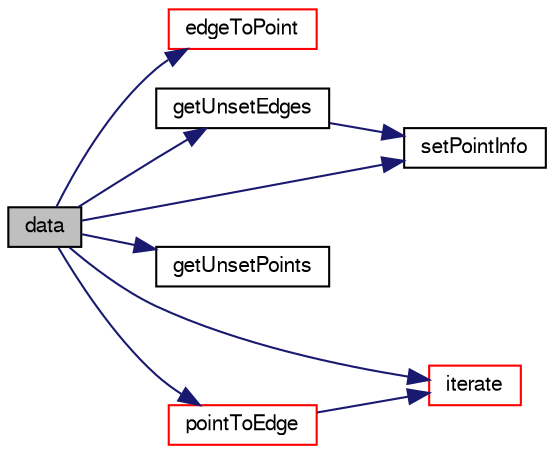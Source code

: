 digraph "data"
{
  bgcolor="transparent";
  edge [fontname="FreeSans",fontsize="10",labelfontname="FreeSans",labelfontsize="10"];
  node [fontname="FreeSans",fontsize="10",shape=record];
  rankdir="LR";
  Node86 [label="data",height=0.2,width=0.4,color="black", fillcolor="grey75", style="filled", fontcolor="black"];
  Node86 -> Node87 [color="midnightblue",fontsize="10",style="solid",fontname="FreeSans"];
  Node87 [label="edgeToPoint",height=0.2,width=0.4,color="red",URL="$a24858.html#ad089dbb46cac84c15e7b87b6e0c21924",tooltip="Propagate from edge to point. Returns total number of points. "];
  Node86 -> Node146 [color="midnightblue",fontsize="10",style="solid",fontname="FreeSans"];
  Node146 [label="getUnsetEdges",height=0.2,width=0.4,color="black",URL="$a24858.html#ad85bd05fcb01cae4b33f535ccdec5826",tooltip="Get number of unvisited edges, i.e. edges that were not (yet) "];
  Node146 -> Node147 [color="midnightblue",fontsize="10",style="solid",fontname="FreeSans"];
  Node147 [label="setPointInfo",height=0.2,width=0.4,color="black",URL="$a24858.html#a4012d3fb6f0069bdaa97f56b1b625a4a",tooltip="Copy initial data into allPointInfo_. "];
  Node86 -> Node148 [color="midnightblue",fontsize="10",style="solid",fontname="FreeSans"];
  Node148 [label="getUnsetPoints",height=0.2,width=0.4,color="black",URL="$a24858.html#a0c4d11a1a518e27e9ec2dec203894072"];
  Node86 -> Node149 [color="midnightblue",fontsize="10",style="solid",fontname="FreeSans"];
  Node149 [label="iterate",height=0.2,width=0.4,color="red",URL="$a24858.html#a8f898fd0e592fd902741616e1f087497",tooltip="Iterate until no changes or maxIter reached. Returns actual. "];
  Node86 -> Node154 [color="midnightblue",fontsize="10",style="solid",fontname="FreeSans"];
  Node154 [label="pointToEdge",height=0.2,width=0.4,color="red",URL="$a24858.html#acbaf7281a81c23f999dabdebfc3b9b05",tooltip="Propagate from point to edge. Returns total number of edges. "];
  Node154 -> Node149 [color="midnightblue",fontsize="10",style="solid",fontname="FreeSans"];
  Node86 -> Node147 [color="midnightblue",fontsize="10",style="solid",fontname="FreeSans"];
}
